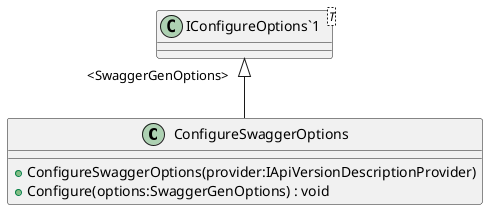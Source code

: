 @startuml
class ConfigureSwaggerOptions {
    + ConfigureSwaggerOptions(provider:IApiVersionDescriptionProvider)
    + Configure(options:SwaggerGenOptions) : void
}
class "IConfigureOptions`1"<T> {
}
"IConfigureOptions`1" "<SwaggerGenOptions>" <|-- ConfigureSwaggerOptions
@enduml
